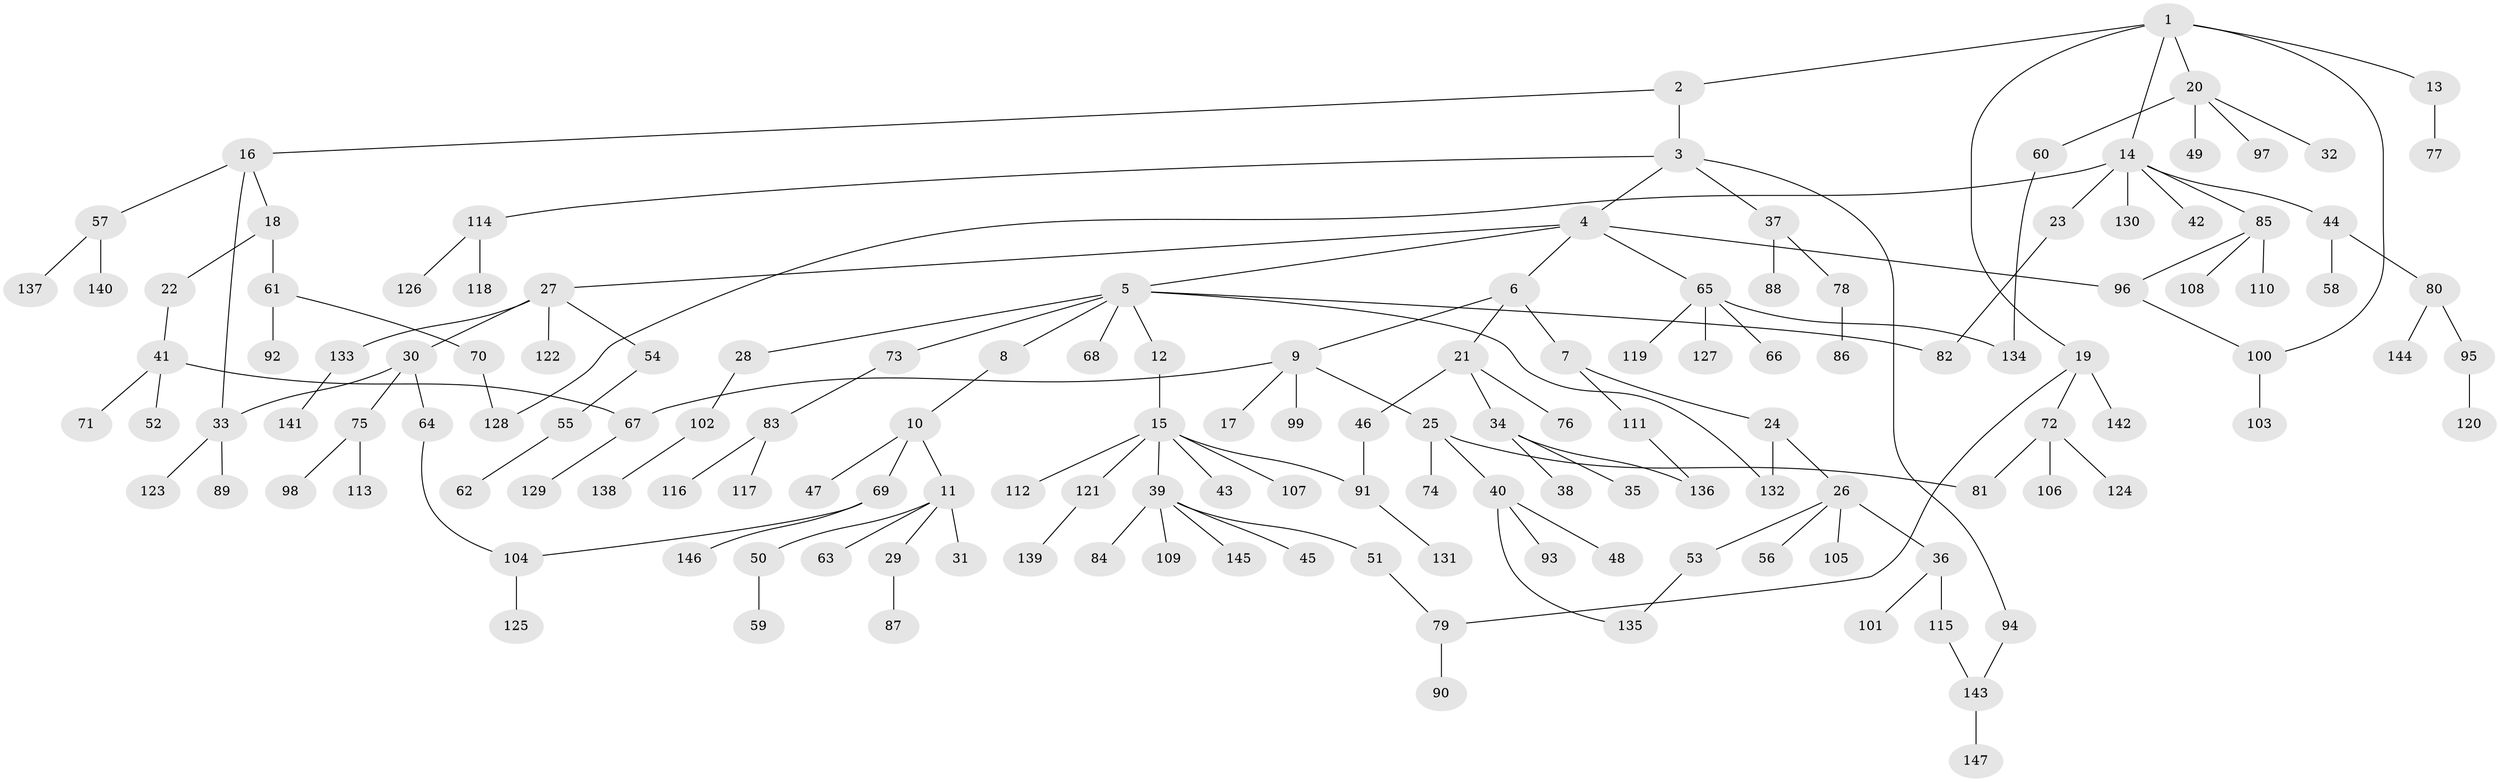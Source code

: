 // Generated by graph-tools (version 1.1) at 2025/25/03/09/25 03:25:25]
// undirected, 147 vertices, 161 edges
graph export_dot {
graph [start="1"]
  node [color=gray90,style=filled];
  1;
  2;
  3;
  4;
  5;
  6;
  7;
  8;
  9;
  10;
  11;
  12;
  13;
  14;
  15;
  16;
  17;
  18;
  19;
  20;
  21;
  22;
  23;
  24;
  25;
  26;
  27;
  28;
  29;
  30;
  31;
  32;
  33;
  34;
  35;
  36;
  37;
  38;
  39;
  40;
  41;
  42;
  43;
  44;
  45;
  46;
  47;
  48;
  49;
  50;
  51;
  52;
  53;
  54;
  55;
  56;
  57;
  58;
  59;
  60;
  61;
  62;
  63;
  64;
  65;
  66;
  67;
  68;
  69;
  70;
  71;
  72;
  73;
  74;
  75;
  76;
  77;
  78;
  79;
  80;
  81;
  82;
  83;
  84;
  85;
  86;
  87;
  88;
  89;
  90;
  91;
  92;
  93;
  94;
  95;
  96;
  97;
  98;
  99;
  100;
  101;
  102;
  103;
  104;
  105;
  106;
  107;
  108;
  109;
  110;
  111;
  112;
  113;
  114;
  115;
  116;
  117;
  118;
  119;
  120;
  121;
  122;
  123;
  124;
  125;
  126;
  127;
  128;
  129;
  130;
  131;
  132;
  133;
  134;
  135;
  136;
  137;
  138;
  139;
  140;
  141;
  142;
  143;
  144;
  145;
  146;
  147;
  1 -- 2;
  1 -- 13;
  1 -- 14;
  1 -- 19;
  1 -- 20;
  1 -- 100;
  2 -- 3;
  2 -- 16;
  3 -- 4;
  3 -- 37;
  3 -- 94;
  3 -- 114;
  4 -- 5;
  4 -- 6;
  4 -- 27;
  4 -- 65;
  4 -- 96;
  5 -- 8;
  5 -- 12;
  5 -- 28;
  5 -- 68;
  5 -- 73;
  5 -- 132;
  5 -- 82;
  6 -- 7;
  6 -- 9;
  6 -- 21;
  7 -- 24;
  7 -- 111;
  8 -- 10;
  9 -- 17;
  9 -- 25;
  9 -- 67;
  9 -- 99;
  10 -- 11;
  10 -- 47;
  10 -- 69;
  11 -- 29;
  11 -- 31;
  11 -- 50;
  11 -- 63;
  12 -- 15;
  13 -- 77;
  14 -- 23;
  14 -- 42;
  14 -- 44;
  14 -- 85;
  14 -- 130;
  14 -- 128;
  15 -- 39;
  15 -- 43;
  15 -- 91;
  15 -- 107;
  15 -- 112;
  15 -- 121;
  16 -- 18;
  16 -- 57;
  16 -- 33;
  18 -- 22;
  18 -- 61;
  19 -- 72;
  19 -- 142;
  19 -- 79;
  20 -- 32;
  20 -- 49;
  20 -- 60;
  20 -- 97;
  21 -- 34;
  21 -- 46;
  21 -- 76;
  22 -- 41;
  23 -- 82;
  24 -- 26;
  24 -- 132;
  25 -- 40;
  25 -- 74;
  25 -- 81;
  26 -- 36;
  26 -- 53;
  26 -- 56;
  26 -- 105;
  27 -- 30;
  27 -- 54;
  27 -- 122;
  27 -- 133;
  28 -- 102;
  29 -- 87;
  30 -- 33;
  30 -- 64;
  30 -- 75;
  33 -- 89;
  33 -- 123;
  34 -- 35;
  34 -- 38;
  34 -- 136;
  36 -- 101;
  36 -- 115;
  37 -- 78;
  37 -- 88;
  39 -- 45;
  39 -- 51;
  39 -- 84;
  39 -- 109;
  39 -- 145;
  40 -- 48;
  40 -- 93;
  40 -- 135;
  41 -- 52;
  41 -- 71;
  41 -- 67;
  44 -- 58;
  44 -- 80;
  46 -- 91;
  50 -- 59;
  51 -- 79;
  53 -- 135;
  54 -- 55;
  55 -- 62;
  57 -- 137;
  57 -- 140;
  60 -- 134;
  61 -- 70;
  61 -- 92;
  64 -- 104;
  65 -- 66;
  65 -- 119;
  65 -- 127;
  65 -- 134;
  67 -- 129;
  69 -- 104;
  69 -- 146;
  70 -- 128;
  72 -- 81;
  72 -- 106;
  72 -- 124;
  73 -- 83;
  75 -- 98;
  75 -- 113;
  78 -- 86;
  79 -- 90;
  80 -- 95;
  80 -- 144;
  83 -- 116;
  83 -- 117;
  85 -- 108;
  85 -- 110;
  85 -- 96;
  91 -- 131;
  94 -- 143;
  95 -- 120;
  96 -- 100;
  100 -- 103;
  102 -- 138;
  104 -- 125;
  111 -- 136;
  114 -- 118;
  114 -- 126;
  115 -- 143;
  121 -- 139;
  133 -- 141;
  143 -- 147;
}
